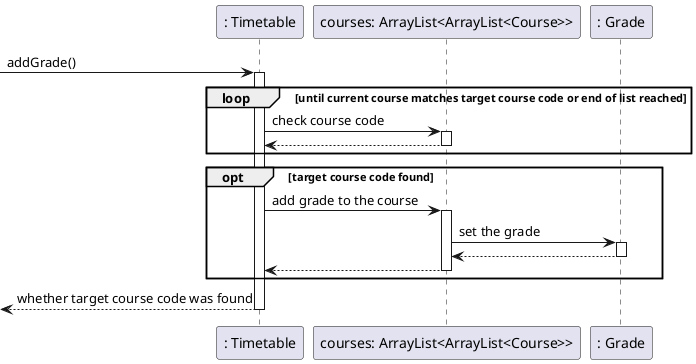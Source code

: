 @startuml
autoactivate on
participant ": Timetable" as timetable
participant "courses: ArrayList<ArrayList<Course>>" as courses
participant ": Grade" as grade

[-> timetable : addGrade()
loop until current course matches target course code or end of list reached
    timetable -> courses : check course code
    timetable <-- courses
    deactivate courses
end

opt target course code found
    timetable -> courses : add grade to the course
    courses -> grade : set the grade
    courses <-- grade
    timetable <-- courses
    deactivate courses
    deactivate grade
end

[<-- timetable : whether target course code was found
deactivate timetable
@enduml